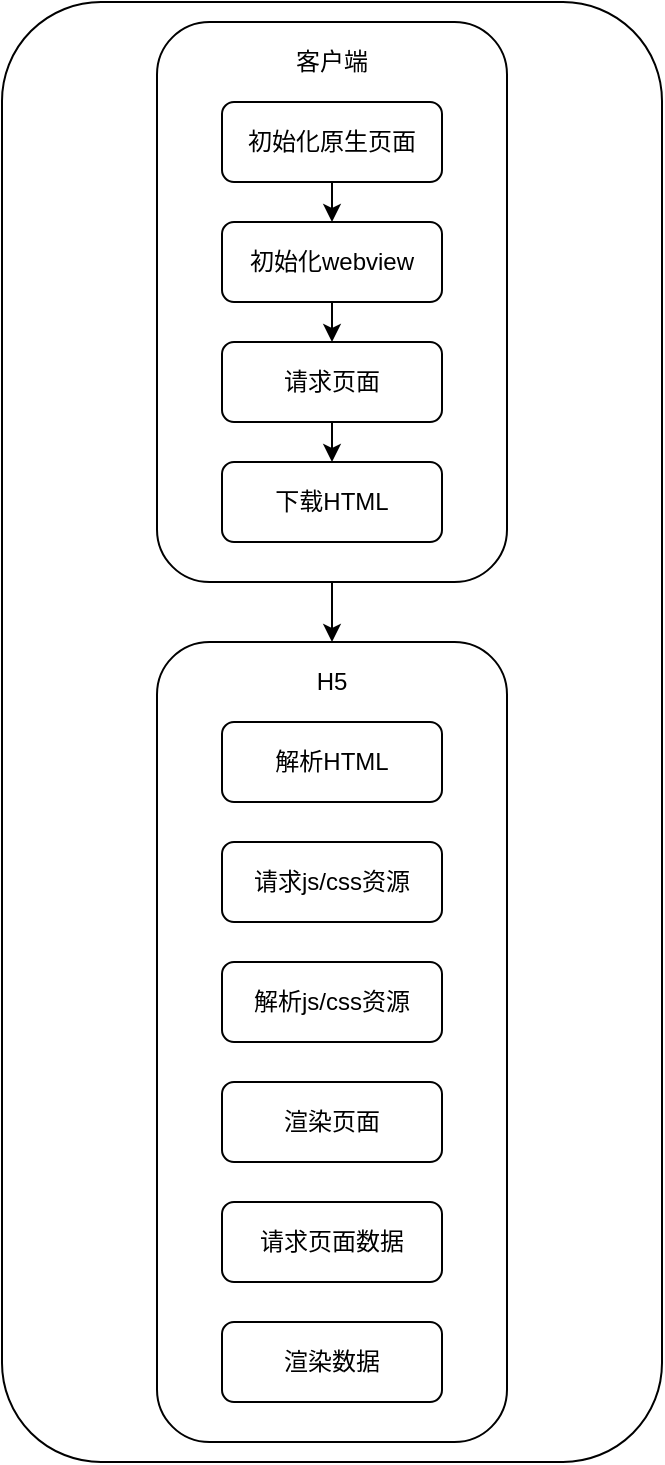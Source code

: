 <mxfile version="14.9.8" type="github">
  <diagram id="WAab9OMQ3acZMy0yJDlC" name="Page-1">
    <mxGraphModel dx="648" dy="346" grid="1" gridSize="10" guides="1" tooltips="1" connect="1" arrows="1" fold="1" page="1" pageScale="1" pageWidth="827" pageHeight="1169" math="0" shadow="0">
      <root>
        <mxCell id="0" />
        <mxCell id="1" parent="0" />
        <mxCell id="xo3BeDYxi0QT17EH3jbi-1" value="" style="rounded=1;whiteSpace=wrap;html=1;" vertex="1" parent="1">
          <mxGeometry x="200" y="30" width="330" height="730" as="geometry" />
        </mxCell>
        <mxCell id="xo3BeDYxi0QT17EH3jbi-2" value="" style="rounded=1;whiteSpace=wrap;html=1;" vertex="1" parent="1">
          <mxGeometry x="277.5" y="40" width="175" height="280" as="geometry" />
        </mxCell>
        <mxCell id="xo3BeDYxi0QT17EH3jbi-3" value="客户端" style="text;html=1;strokeColor=none;fillColor=none;align=center;verticalAlign=middle;whiteSpace=wrap;rounded=0;" vertex="1" parent="1">
          <mxGeometry x="345" y="50" width="40" height="20" as="geometry" />
        </mxCell>
        <mxCell id="xo3BeDYxi0QT17EH3jbi-11" style="edgeStyle=none;rounded=0;orthogonalLoop=1;jettySize=auto;html=1;entryX=0.5;entryY=0;entryDx=0;entryDy=0;" edge="1" parent="1" source="xo3BeDYxi0QT17EH3jbi-4" target="xo3BeDYxi0QT17EH3jbi-7">
          <mxGeometry relative="1" as="geometry" />
        </mxCell>
        <mxCell id="xo3BeDYxi0QT17EH3jbi-4" value="&lt;div class=&quot;lake-content&quot;&gt;&lt;span class=&quot;ne-text&quot;&gt;初始化原生页面&lt;/span&gt;&lt;/div&gt;" style="rounded=1;whiteSpace=wrap;html=1;" vertex="1" parent="1">
          <mxGeometry x="310" y="80" width="110" height="40" as="geometry" />
        </mxCell>
        <mxCell id="xo3BeDYxi0QT17EH3jbi-12" style="edgeStyle=none;rounded=0;orthogonalLoop=1;jettySize=auto;html=1;entryX=0.5;entryY=0;entryDx=0;entryDy=0;" edge="1" parent="1" source="xo3BeDYxi0QT17EH3jbi-7" target="xo3BeDYxi0QT17EH3jbi-8">
          <mxGeometry relative="1" as="geometry" />
        </mxCell>
        <mxCell id="xo3BeDYxi0QT17EH3jbi-7" value="&lt;div class=&quot;lake-content&quot;&gt;&lt;div class=&quot;lake-content&quot;&gt;&lt;span class=&quot;ne-text&quot;&gt;初始化webview&lt;/span&gt;&lt;/div&gt;&lt;/div&gt;" style="rounded=1;whiteSpace=wrap;html=1;" vertex="1" parent="1">
          <mxGeometry x="310" y="140" width="110" height="40" as="geometry" />
        </mxCell>
        <mxCell id="xo3BeDYxi0QT17EH3jbi-13" style="edgeStyle=none;rounded=0;orthogonalLoop=1;jettySize=auto;html=1;" edge="1" parent="1" source="xo3BeDYxi0QT17EH3jbi-8" target="xo3BeDYxi0QT17EH3jbi-9">
          <mxGeometry relative="1" as="geometry" />
        </mxCell>
        <mxCell id="xo3BeDYxi0QT17EH3jbi-8" value="&lt;div class=&quot;lake-content&quot;&gt;&lt;div class=&quot;lake-content&quot;&gt;&lt;div class=&quot;lake-content&quot;&gt;&lt;span class=&quot;ne-text&quot;&gt;请求页面&lt;/span&gt;&lt;/div&gt;&lt;/div&gt;&lt;/div&gt;" style="rounded=1;whiteSpace=wrap;html=1;" vertex="1" parent="1">
          <mxGeometry x="310" y="200" width="110" height="40" as="geometry" />
        </mxCell>
        <mxCell id="xo3BeDYxi0QT17EH3jbi-9" value="&lt;div class=&quot;lake-content&quot;&gt;&lt;div class=&quot;lake-content&quot;&gt;&lt;div class=&quot;lake-content&quot;&gt;&lt;div class=&quot;lake-content&quot;&gt;&lt;span class=&quot;ne-text&quot;&gt;下载HTML&lt;/span&gt;&lt;/div&gt;&lt;/div&gt;&lt;/div&gt;&lt;/div&gt;" style="rounded=1;whiteSpace=wrap;html=1;" vertex="1" parent="1">
          <mxGeometry x="310" y="260" width="110" height="40" as="geometry" />
        </mxCell>
        <mxCell id="xo3BeDYxi0QT17EH3jbi-14" value="" style="rounded=1;whiteSpace=wrap;html=1;" vertex="1" parent="1">
          <mxGeometry x="277.5" y="350" width="175" height="400" as="geometry" />
        </mxCell>
        <mxCell id="xo3BeDYxi0QT17EH3jbi-15" style="edgeStyle=none;rounded=0;orthogonalLoop=1;jettySize=auto;html=1;exitX=0.5;exitY=1;exitDx=0;exitDy=0;entryX=0.5;entryY=0;entryDx=0;entryDy=0;" edge="1" parent="1" source="xo3BeDYxi0QT17EH3jbi-2" target="xo3BeDYxi0QT17EH3jbi-14">
          <mxGeometry relative="1" as="geometry">
            <mxPoint x="375" y="250" as="sourcePoint" />
            <mxPoint x="470" y="380" as="targetPoint" />
          </mxGeometry>
        </mxCell>
        <mxCell id="xo3BeDYxi0QT17EH3jbi-16" value="&lt;div class=&quot;lake-content&quot;&gt;&lt;div class=&quot;lake-content&quot;&gt;&lt;div class=&quot;lake-content&quot;&gt;&lt;div class=&quot;lake-content&quot;&gt;&lt;div class=&quot;lake-content&quot;&gt;&lt;span class=&quot;ne-text&quot;&gt;解析HTML&lt;/span&gt;&lt;/div&gt;&lt;/div&gt;&lt;/div&gt;&lt;/div&gt;&lt;/div&gt;" style="rounded=1;whiteSpace=wrap;html=1;" vertex="1" parent="1">
          <mxGeometry x="310" y="390" width="110" height="40" as="geometry" />
        </mxCell>
        <mxCell id="xo3BeDYxi0QT17EH3jbi-18" value="H5" style="text;html=1;strokeColor=none;fillColor=none;align=center;verticalAlign=middle;whiteSpace=wrap;rounded=0;" vertex="1" parent="1">
          <mxGeometry x="345" y="360" width="40" height="20" as="geometry" />
        </mxCell>
        <mxCell id="xo3BeDYxi0QT17EH3jbi-19" value="&lt;div class=&quot;lake-content&quot;&gt;&lt;div class=&quot;lake-content&quot;&gt;&lt;div class=&quot;lake-content&quot;&gt;&lt;div class=&quot;lake-content&quot;&gt;&lt;div class=&quot;lake-content&quot;&gt;&lt;div class=&quot;lake-content&quot;&gt;&lt;span class=&quot;ne-text&quot;&gt;请求js/css资源&lt;/span&gt;&lt;/div&gt;&lt;/div&gt;&lt;/div&gt;&lt;/div&gt;&lt;/div&gt;&lt;/div&gt;" style="rounded=1;whiteSpace=wrap;html=1;" vertex="1" parent="1">
          <mxGeometry x="310" y="450" width="110" height="40" as="geometry" />
        </mxCell>
        <mxCell id="xo3BeDYxi0QT17EH3jbi-20" value="&lt;div class=&quot;lake-content&quot;&gt;&lt;div class=&quot;lake-content&quot;&gt;&lt;div class=&quot;lake-content&quot;&gt;&lt;div class=&quot;lake-content&quot;&gt;&lt;div class=&quot;lake-content&quot;&gt;&lt;div class=&quot;lake-content&quot;&gt;&lt;span class=&quot;ne-text&quot;&gt;解析js/css资源&lt;/span&gt;&lt;/div&gt;&lt;/div&gt;&lt;/div&gt;&lt;/div&gt;&lt;/div&gt;&lt;/div&gt;" style="rounded=1;whiteSpace=wrap;html=1;" vertex="1" parent="1">
          <mxGeometry x="310" y="510" width="110" height="40" as="geometry" />
        </mxCell>
        <mxCell id="xo3BeDYxi0QT17EH3jbi-21" value="&lt;div class=&quot;lake-content&quot;&gt;&lt;div class=&quot;lake-content&quot;&gt;&lt;div class=&quot;lake-content&quot;&gt;&lt;div class=&quot;lake-content&quot;&gt;&lt;div class=&quot;lake-content&quot;&gt;&lt;div class=&quot;lake-content&quot;&gt;&lt;span class=&quot;ne-text&quot;&gt;渲染页面&lt;/span&gt;&lt;/div&gt;&lt;/div&gt;&lt;/div&gt;&lt;/div&gt;&lt;/div&gt;&lt;/div&gt;" style="rounded=1;whiteSpace=wrap;html=1;" vertex="1" parent="1">
          <mxGeometry x="310" y="570" width="110" height="40" as="geometry" />
        </mxCell>
        <mxCell id="xo3BeDYxi0QT17EH3jbi-22" value="&lt;div class=&quot;lake-content&quot;&gt;&lt;div class=&quot;lake-content&quot;&gt;&lt;div class=&quot;lake-content&quot;&gt;&lt;div class=&quot;lake-content&quot;&gt;&lt;div class=&quot;lake-content&quot;&gt;&lt;div class=&quot;lake-content&quot;&gt;&lt;div class=&quot;lake-content&quot;&gt;&lt;span class=&quot;ne-text&quot;&gt;请求页面数据&lt;/span&gt;&lt;/div&gt;&lt;/div&gt;&lt;/div&gt;&lt;/div&gt;&lt;/div&gt;&lt;/div&gt;&lt;/div&gt;" style="rounded=1;whiteSpace=wrap;html=1;" vertex="1" parent="1">
          <mxGeometry x="310" y="630" width="110" height="40" as="geometry" />
        </mxCell>
        <mxCell id="xo3BeDYxi0QT17EH3jbi-23" value="&lt;div class=&quot;lake-content&quot;&gt;&lt;div class=&quot;lake-content&quot;&gt;&lt;div class=&quot;lake-content&quot;&gt;&lt;div class=&quot;lake-content&quot;&gt;&lt;div class=&quot;lake-content&quot;&gt;&lt;div class=&quot;lake-content&quot;&gt;&lt;div class=&quot;lake-content&quot;&gt;&lt;div class=&quot;lake-content&quot;&gt;&lt;span class=&quot;ne-text&quot;&gt;渲染数据&lt;/span&gt;&lt;/div&gt;&lt;/div&gt;&lt;/div&gt;&lt;/div&gt;&lt;/div&gt;&lt;/div&gt;&lt;/div&gt;&lt;/div&gt;" style="rounded=1;whiteSpace=wrap;html=1;" vertex="1" parent="1">
          <mxGeometry x="310" y="690" width="110" height="40" as="geometry" />
        </mxCell>
      </root>
    </mxGraphModel>
  </diagram>
</mxfile>
